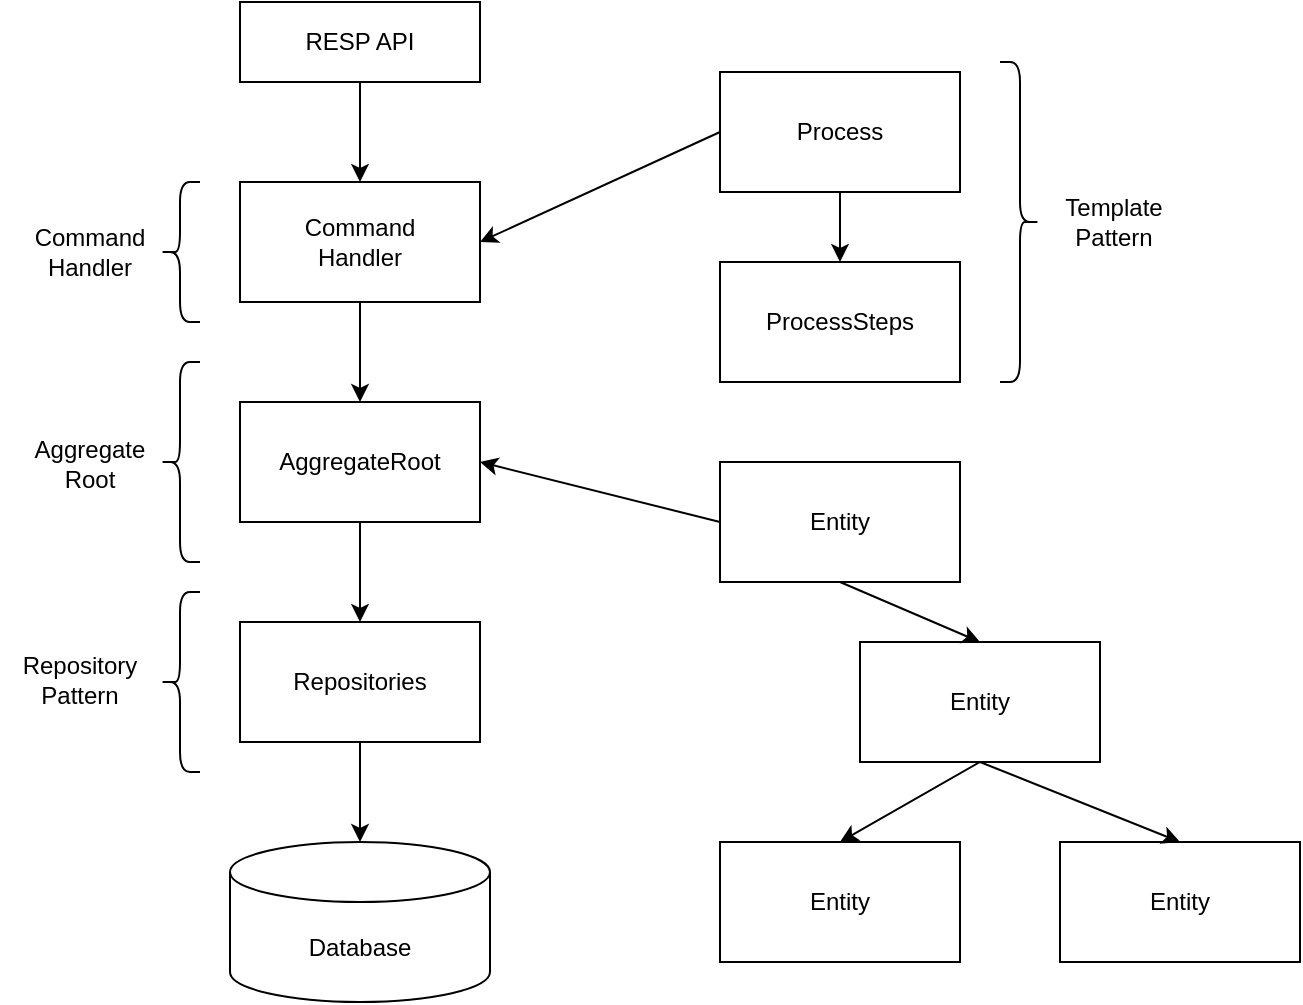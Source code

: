 <mxfile version="24.7.16">
  <diagram name="Page-1" id="e0ZdNFxiAkIPju_oEAeB">
    <mxGraphModel dx="1127" dy="608" grid="1" gridSize="10" guides="1" tooltips="1" connect="1" arrows="1" fold="1" page="1" pageScale="1" pageWidth="850" pageHeight="1100" math="0" shadow="0">
      <root>
        <mxCell id="0" />
        <mxCell id="1" parent="0" />
        <mxCell id="OXxz3ZSYIenDWrClHOjE-1" value="RESP API" style="rounded=0;whiteSpace=wrap;html=1;" vertex="1" parent="1">
          <mxGeometry x="140" y="50" width="120" height="40" as="geometry" />
        </mxCell>
        <mxCell id="OXxz3ZSYIenDWrClHOjE-2" value="Command&lt;div&gt;Handler&lt;/div&gt;" style="rounded=0;whiteSpace=wrap;html=1;" vertex="1" parent="1">
          <mxGeometry x="140" y="140" width="120" height="60" as="geometry" />
        </mxCell>
        <mxCell id="OXxz3ZSYIenDWrClHOjE-4" value="AggregateRoot" style="rounded=0;whiteSpace=wrap;html=1;" vertex="1" parent="1">
          <mxGeometry x="140" y="250" width="120" height="60" as="geometry" />
        </mxCell>
        <mxCell id="OXxz3ZSYIenDWrClHOjE-5" value="Entity" style="rounded=0;whiteSpace=wrap;html=1;" vertex="1" parent="1">
          <mxGeometry x="380" y="280" width="120" height="60" as="geometry" />
        </mxCell>
        <mxCell id="OXxz3ZSYIenDWrClHOjE-6" value="Entity" style="rounded=0;whiteSpace=wrap;html=1;" vertex="1" parent="1">
          <mxGeometry x="450" y="370" width="120" height="60" as="geometry" />
        </mxCell>
        <mxCell id="OXxz3ZSYIenDWrClHOjE-7" value="Entity" style="rounded=0;whiteSpace=wrap;html=1;" vertex="1" parent="1">
          <mxGeometry x="550" y="470" width="120" height="60" as="geometry" />
        </mxCell>
        <mxCell id="OXxz3ZSYIenDWrClHOjE-8" value="" style="endArrow=classic;html=1;rounded=0;entryX=1;entryY=0.5;entryDx=0;entryDy=0;exitX=0;exitY=0.5;exitDx=0;exitDy=0;" edge="1" parent="1" source="OXxz3ZSYIenDWrClHOjE-5" target="OXxz3ZSYIenDWrClHOjE-4">
          <mxGeometry width="50" height="50" relative="1" as="geometry">
            <mxPoint x="250" y="380" as="sourcePoint" />
            <mxPoint x="300" y="330" as="targetPoint" />
          </mxGeometry>
        </mxCell>
        <mxCell id="OXxz3ZSYIenDWrClHOjE-9" value="" style="endArrow=classic;html=1;rounded=0;entryX=0.5;entryY=0;entryDx=0;entryDy=0;exitX=0.5;exitY=1;exitDx=0;exitDy=0;" edge="1" parent="1" source="OXxz3ZSYIenDWrClHOjE-5" target="OXxz3ZSYIenDWrClHOjE-6">
          <mxGeometry width="50" height="50" relative="1" as="geometry">
            <mxPoint x="390" y="320" as="sourcePoint" />
            <mxPoint x="320" y="290" as="targetPoint" />
          </mxGeometry>
        </mxCell>
        <mxCell id="OXxz3ZSYIenDWrClHOjE-10" value="" style="endArrow=classic;html=1;rounded=0;entryX=0.5;entryY=0;entryDx=0;entryDy=0;exitX=0.5;exitY=1;exitDx=0;exitDy=0;" edge="1" parent="1" source="OXxz3ZSYIenDWrClHOjE-6" target="OXxz3ZSYIenDWrClHOjE-7">
          <mxGeometry width="50" height="50" relative="1" as="geometry">
            <mxPoint x="450" y="350" as="sourcePoint" />
            <mxPoint x="520" y="380" as="targetPoint" />
          </mxGeometry>
        </mxCell>
        <mxCell id="OXxz3ZSYIenDWrClHOjE-11" value="ProcessSteps" style="rounded=0;whiteSpace=wrap;html=1;" vertex="1" parent="1">
          <mxGeometry x="380" y="180" width="120" height="60" as="geometry" />
        </mxCell>
        <mxCell id="OXxz3ZSYIenDWrClHOjE-12" value="Process" style="rounded=0;whiteSpace=wrap;html=1;" vertex="1" parent="1">
          <mxGeometry x="380" y="85" width="120" height="60" as="geometry" />
        </mxCell>
        <mxCell id="OXxz3ZSYIenDWrClHOjE-13" value="" style="shape=curlyBracket;whiteSpace=wrap;html=1;rounded=1;flipH=1;labelPosition=right;verticalLabelPosition=middle;align=left;verticalAlign=middle;" vertex="1" parent="1">
          <mxGeometry x="520" y="80" width="20" height="160" as="geometry" />
        </mxCell>
        <mxCell id="OXxz3ZSYIenDWrClHOjE-14" value="Template&lt;div&gt;Pattern&lt;/div&gt;" style="text;html=1;align=center;verticalAlign=middle;whiteSpace=wrap;rounded=0;" vertex="1" parent="1">
          <mxGeometry x="547" y="145" width="60" height="30" as="geometry" />
        </mxCell>
        <mxCell id="OXxz3ZSYIenDWrClHOjE-15" value="" style="shape=curlyBracket;whiteSpace=wrap;html=1;rounded=1;flipH=1;labelPosition=right;verticalLabelPosition=middle;align=left;verticalAlign=middle;rotation=-180;" vertex="1" parent="1">
          <mxGeometry x="100" y="230" width="20" height="100" as="geometry" />
        </mxCell>
        <mxCell id="OXxz3ZSYIenDWrClHOjE-20" value="Command&lt;div&gt;Handler&lt;/div&gt;" style="text;html=1;align=center;verticalAlign=middle;whiteSpace=wrap;rounded=0;" vertex="1" parent="1">
          <mxGeometry x="25" y="160" width="80" height="30" as="geometry" />
        </mxCell>
        <mxCell id="OXxz3ZSYIenDWrClHOjE-21" value="" style="shape=curlyBracket;whiteSpace=wrap;html=1;rounded=1;flipH=1;labelPosition=right;verticalLabelPosition=middle;align=left;verticalAlign=middle;rotation=-180;" vertex="1" parent="1">
          <mxGeometry x="100" y="140" width="20" height="70" as="geometry" />
        </mxCell>
        <mxCell id="OXxz3ZSYIenDWrClHOjE-22" value="Aggregate&lt;div&gt;R&lt;span style=&quot;background-color: initial;&quot;&gt;oot&lt;/span&gt;&lt;/div&gt;" style="text;html=1;align=center;verticalAlign=middle;whiteSpace=wrap;rounded=0;" vertex="1" parent="1">
          <mxGeometry x="25" y="266" width="80" height="30" as="geometry" />
        </mxCell>
        <mxCell id="OXxz3ZSYIenDWrClHOjE-23" value="" style="endArrow=classic;html=1;rounded=0;entryX=1;entryY=0.5;entryDx=0;entryDy=0;exitX=0;exitY=0.5;exitDx=0;exitDy=0;" edge="1" parent="1" source="OXxz3ZSYIenDWrClHOjE-12" target="OXxz3ZSYIenDWrClHOjE-2">
          <mxGeometry width="50" height="50" relative="1" as="geometry">
            <mxPoint x="300" y="180" as="sourcePoint" />
            <mxPoint x="350" y="130" as="targetPoint" />
          </mxGeometry>
        </mxCell>
        <mxCell id="OXxz3ZSYIenDWrClHOjE-24" value="" style="endArrow=classic;html=1;rounded=0;exitX=0.5;exitY=1;exitDx=0;exitDy=0;" edge="1" parent="1" source="OXxz3ZSYIenDWrClHOjE-12">
          <mxGeometry width="50" height="50" relative="1" as="geometry">
            <mxPoint x="430" y="200" as="sourcePoint" />
            <mxPoint x="440" y="180" as="targetPoint" />
          </mxGeometry>
        </mxCell>
        <mxCell id="OXxz3ZSYIenDWrClHOjE-25" value="Database" style="shape=cylinder3;whiteSpace=wrap;html=1;boundedLbl=1;backgroundOutline=1;size=15;" vertex="1" parent="1">
          <mxGeometry x="135" y="470" width="130" height="80" as="geometry" />
        </mxCell>
        <mxCell id="OXxz3ZSYIenDWrClHOjE-26" value="Repositories" style="rounded=0;whiteSpace=wrap;html=1;" vertex="1" parent="1">
          <mxGeometry x="140" y="360" width="120" height="60" as="geometry" />
        </mxCell>
        <mxCell id="OXxz3ZSYIenDWrClHOjE-27" value="" style="endArrow=classic;html=1;rounded=0;entryX=0.5;entryY=0;entryDx=0;entryDy=0;entryPerimeter=0;exitX=0.5;exitY=1;exitDx=0;exitDy=0;" edge="1" parent="1" source="OXxz3ZSYIenDWrClHOjE-26" target="OXxz3ZSYIenDWrClHOjE-25">
          <mxGeometry width="50" height="50" relative="1" as="geometry">
            <mxPoint x="170" y="380" as="sourcePoint" />
            <mxPoint x="220" y="330" as="targetPoint" />
          </mxGeometry>
        </mxCell>
        <mxCell id="OXxz3ZSYIenDWrClHOjE-28" value="" style="endArrow=classic;html=1;rounded=0;exitX=0.5;exitY=1;exitDx=0;exitDy=0;entryX=0.5;entryY=0;entryDx=0;entryDy=0;" edge="1" parent="1" source="OXxz3ZSYIenDWrClHOjE-4" target="OXxz3ZSYIenDWrClHOjE-26">
          <mxGeometry width="50" height="50" relative="1" as="geometry">
            <mxPoint x="160" y="390" as="sourcePoint" />
            <mxPoint x="210" y="340" as="targetPoint" />
          </mxGeometry>
        </mxCell>
        <mxCell id="OXxz3ZSYIenDWrClHOjE-29" value="" style="endArrow=classic;html=1;rounded=0;entryX=0.5;entryY=0;entryDx=0;entryDy=0;exitX=0.5;exitY=1;exitDx=0;exitDy=0;" edge="1" parent="1" source="OXxz3ZSYIenDWrClHOjE-2" target="OXxz3ZSYIenDWrClHOjE-4">
          <mxGeometry width="50" height="50" relative="1" as="geometry">
            <mxPoint x="390" y="130" as="sourcePoint" />
            <mxPoint x="270" y="180" as="targetPoint" />
          </mxGeometry>
        </mxCell>
        <mxCell id="OXxz3ZSYIenDWrClHOjE-30" value="" style="endArrow=classic;html=1;rounded=0;exitX=0.5;exitY=1;exitDx=0;exitDy=0;entryX=0.5;entryY=0;entryDx=0;entryDy=0;" edge="1" parent="1" source="OXxz3ZSYIenDWrClHOjE-1" target="OXxz3ZSYIenDWrClHOjE-2">
          <mxGeometry width="50" height="50" relative="1" as="geometry">
            <mxPoint x="210" y="210" as="sourcePoint" />
            <mxPoint x="200" y="150" as="targetPoint" />
          </mxGeometry>
        </mxCell>
        <mxCell id="OXxz3ZSYIenDWrClHOjE-31" value="Entity" style="rounded=0;whiteSpace=wrap;html=1;" vertex="1" parent="1">
          <mxGeometry x="380" y="470" width="120" height="60" as="geometry" />
        </mxCell>
        <mxCell id="OXxz3ZSYIenDWrClHOjE-32" value="" style="endArrow=classic;html=1;rounded=0;entryX=0.5;entryY=0;entryDx=0;entryDy=0;exitX=0.5;exitY=1;exitDx=0;exitDy=0;" edge="1" parent="1" source="OXxz3ZSYIenDWrClHOjE-6" target="OXxz3ZSYIenDWrClHOjE-31">
          <mxGeometry width="50" height="50" relative="1" as="geometry">
            <mxPoint x="520" y="440" as="sourcePoint" />
            <mxPoint x="620" y="480" as="targetPoint" />
          </mxGeometry>
        </mxCell>
        <mxCell id="OXxz3ZSYIenDWrClHOjE-33" value="" style="shape=curlyBracket;whiteSpace=wrap;html=1;rounded=1;flipH=1;labelPosition=right;verticalLabelPosition=middle;align=left;verticalAlign=middle;rotation=-180;" vertex="1" parent="1">
          <mxGeometry x="100" y="345" width="20" height="90" as="geometry" />
        </mxCell>
        <mxCell id="OXxz3ZSYIenDWrClHOjE-34" value="Repository&lt;br&gt;Pattern" style="text;html=1;align=center;verticalAlign=middle;whiteSpace=wrap;rounded=0;" vertex="1" parent="1">
          <mxGeometry x="20" y="374" width="80" height="30" as="geometry" />
        </mxCell>
      </root>
    </mxGraphModel>
  </diagram>
</mxfile>
